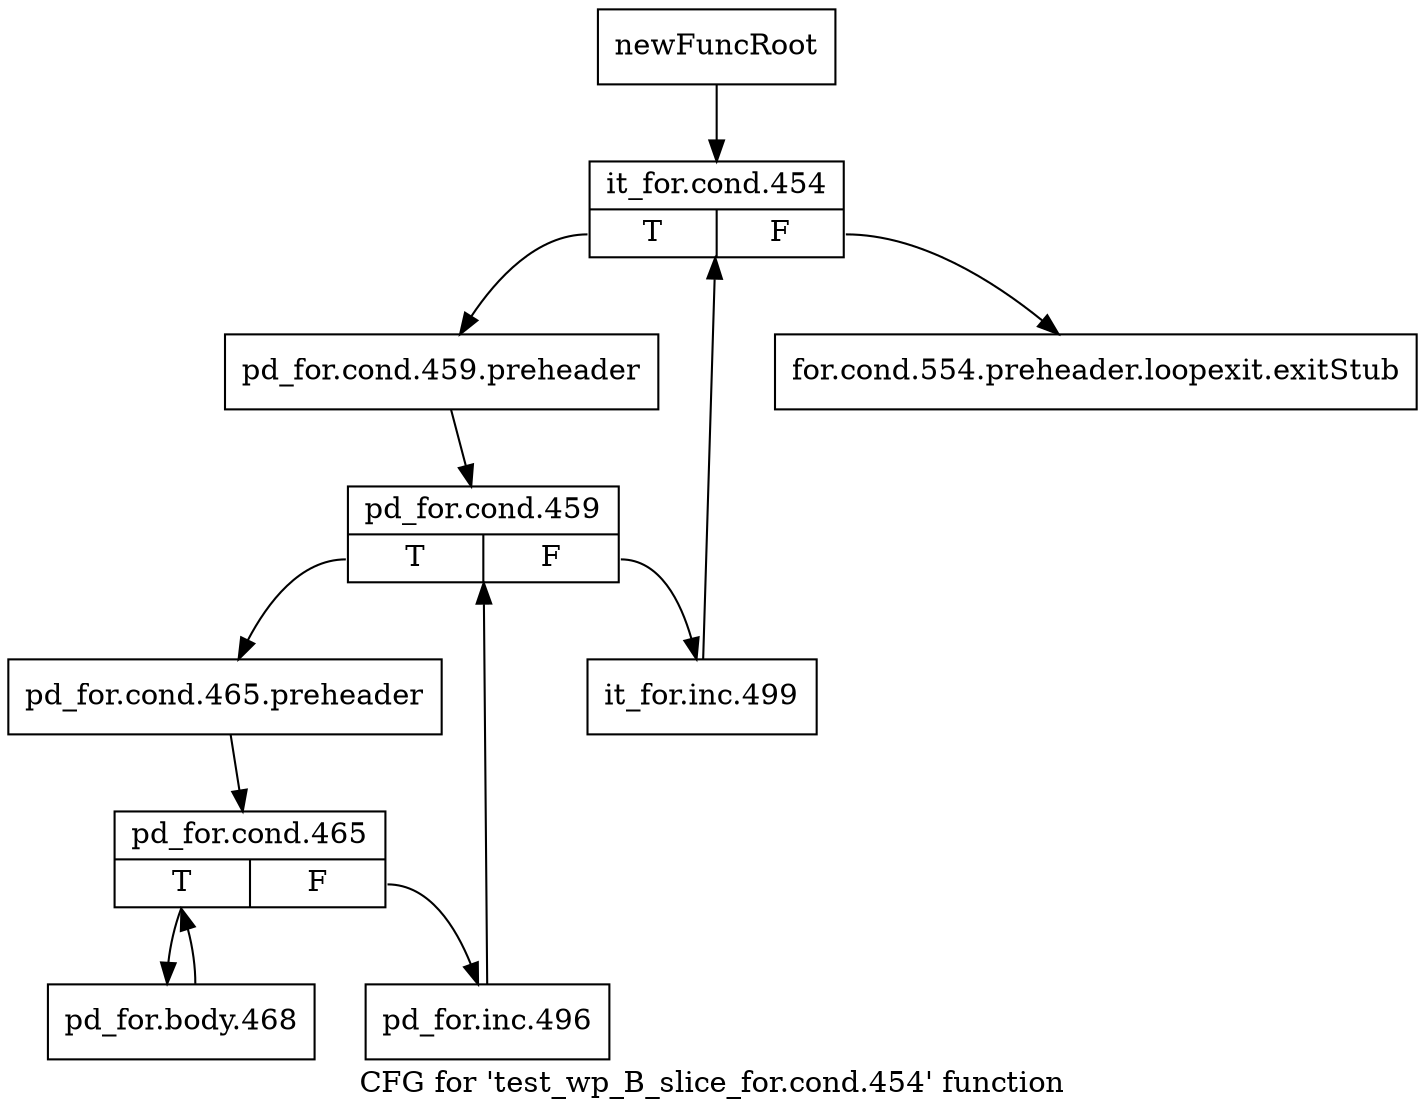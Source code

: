 digraph "CFG for 'test_wp_B_slice_for.cond.454' function" {
	label="CFG for 'test_wp_B_slice_for.cond.454' function";

	Node0x3015f80 [shape=record,label="{newFuncRoot}"];
	Node0x3015f80 -> Node0x3016020;
	Node0x3015fd0 [shape=record,label="{for.cond.554.preheader.loopexit.exitStub}"];
	Node0x3016020 [shape=record,label="{it_for.cond.454|{<s0>T|<s1>F}}"];
	Node0x3016020:s0 -> Node0x3016070;
	Node0x3016020:s1 -> Node0x3015fd0;
	Node0x3016070 [shape=record,label="{pd_for.cond.459.preheader}"];
	Node0x3016070 -> Node0x30160c0;
	Node0x30160c0 [shape=record,label="{pd_for.cond.459|{<s0>T|<s1>F}}"];
	Node0x30160c0:s0 -> Node0x3016160;
	Node0x30160c0:s1 -> Node0x3016110;
	Node0x3016110 [shape=record,label="{it_for.inc.499}"];
	Node0x3016110 -> Node0x3016020;
	Node0x3016160 [shape=record,label="{pd_for.cond.465.preheader}"];
	Node0x3016160 -> Node0x30161b0;
	Node0x30161b0 [shape=record,label="{pd_for.cond.465|{<s0>T|<s1>F}}"];
	Node0x30161b0:s0 -> Node0x3016250;
	Node0x30161b0:s1 -> Node0x3016200;
	Node0x3016200 [shape=record,label="{pd_for.inc.496}"];
	Node0x3016200 -> Node0x30160c0;
	Node0x3016250 [shape=record,label="{pd_for.body.468}"];
	Node0x3016250 -> Node0x30161b0;
}
